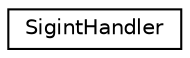 digraph "Graphical Class Hierarchy"
{
 // LATEX_PDF_SIZE
  edge [fontname="Helvetica",fontsize="10",labelfontname="Helvetica",labelfontsize="10"];
  node [fontname="Helvetica",fontsize="10",shape=record];
  rankdir="LR";
  Node0 [label="SigintHandler",height=0.2,width=0.4,color="black", fillcolor="white", style="filled",URL="$classoperations__research_1_1_sigint_handler.html",tooltip=" "];
}
